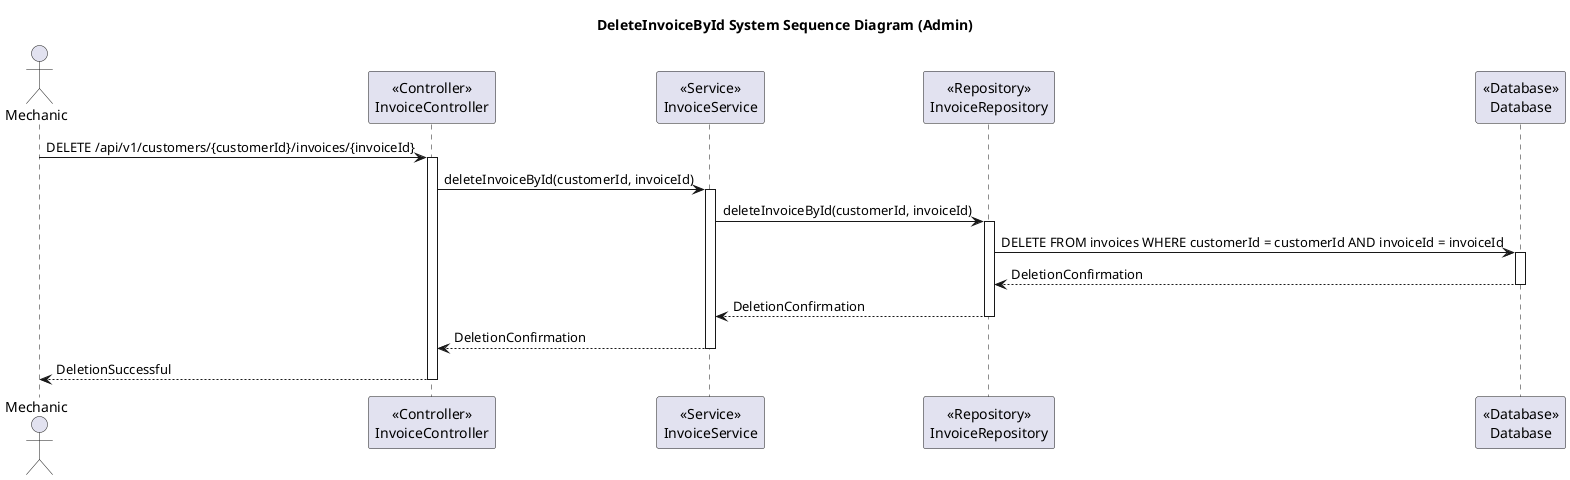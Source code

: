 @startuml
title DeleteInvoiceById System Sequence Diagram (Admin)

actor Mechanic

participant InvoiceController as "<<Controller>>\nInvoiceController"
participant InvoiceService as "<<Service>>\nInvoiceService"
participant InvoiceRepository as "<<Repository>>\nInvoiceRepository"
participant Database as "<<Database>>\nDatabase"

Mechanic -> InvoiceController: DELETE /api/v1/customers/{customerId}/invoices/{invoiceId}
activate InvoiceController

InvoiceController -> InvoiceService: deleteInvoiceById(customerId, invoiceId)
activate InvoiceService

InvoiceService -> InvoiceRepository: deleteInvoiceById(customerId, invoiceId)
activate InvoiceRepository

InvoiceRepository -> Database: DELETE FROM invoices WHERE customerId = customerId AND invoiceId = invoiceId
activate Database

Database --> InvoiceRepository: DeletionConfirmation
deactivate Database

InvoiceRepository --> InvoiceService: DeletionConfirmation
deactivate InvoiceRepository

InvoiceService --> InvoiceController: DeletionConfirmation
deactivate InvoiceService

InvoiceController --> Mechanic: DeletionSuccessful
deactivate InvoiceController
@enduml
